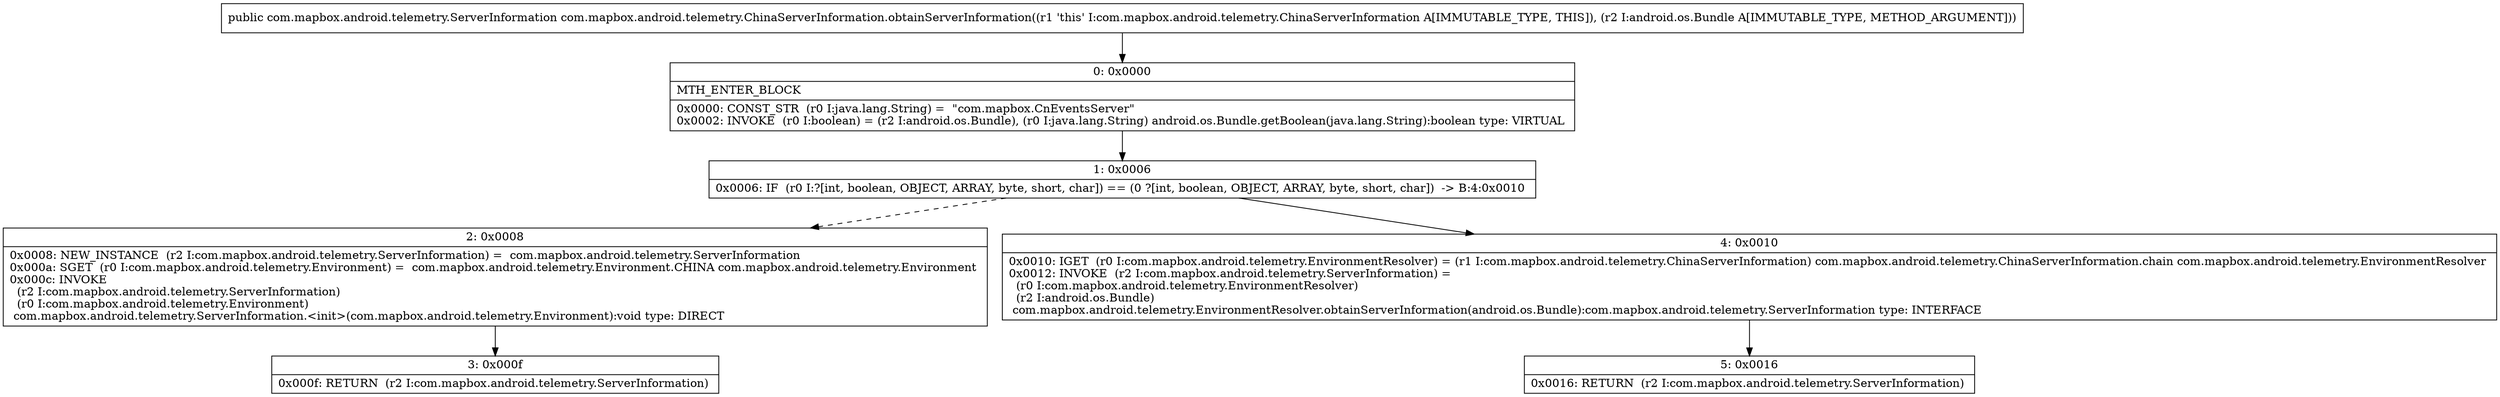 digraph "CFG forcom.mapbox.android.telemetry.ChinaServerInformation.obtainServerInformation(Landroid\/os\/Bundle;)Lcom\/mapbox\/android\/telemetry\/ServerInformation;" {
Node_0 [shape=record,label="{0\:\ 0x0000|MTH_ENTER_BLOCK\l|0x0000: CONST_STR  (r0 I:java.lang.String) =  \"com.mapbox.CnEventsServer\" \l0x0002: INVOKE  (r0 I:boolean) = (r2 I:android.os.Bundle), (r0 I:java.lang.String) android.os.Bundle.getBoolean(java.lang.String):boolean type: VIRTUAL \l}"];
Node_1 [shape=record,label="{1\:\ 0x0006|0x0006: IF  (r0 I:?[int, boolean, OBJECT, ARRAY, byte, short, char]) == (0 ?[int, boolean, OBJECT, ARRAY, byte, short, char])  \-\> B:4:0x0010 \l}"];
Node_2 [shape=record,label="{2\:\ 0x0008|0x0008: NEW_INSTANCE  (r2 I:com.mapbox.android.telemetry.ServerInformation) =  com.mapbox.android.telemetry.ServerInformation \l0x000a: SGET  (r0 I:com.mapbox.android.telemetry.Environment) =  com.mapbox.android.telemetry.Environment.CHINA com.mapbox.android.telemetry.Environment \l0x000c: INVOKE  \l  (r2 I:com.mapbox.android.telemetry.ServerInformation)\l  (r0 I:com.mapbox.android.telemetry.Environment)\l com.mapbox.android.telemetry.ServerInformation.\<init\>(com.mapbox.android.telemetry.Environment):void type: DIRECT \l}"];
Node_3 [shape=record,label="{3\:\ 0x000f|0x000f: RETURN  (r2 I:com.mapbox.android.telemetry.ServerInformation) \l}"];
Node_4 [shape=record,label="{4\:\ 0x0010|0x0010: IGET  (r0 I:com.mapbox.android.telemetry.EnvironmentResolver) = (r1 I:com.mapbox.android.telemetry.ChinaServerInformation) com.mapbox.android.telemetry.ChinaServerInformation.chain com.mapbox.android.telemetry.EnvironmentResolver \l0x0012: INVOKE  (r2 I:com.mapbox.android.telemetry.ServerInformation) = \l  (r0 I:com.mapbox.android.telemetry.EnvironmentResolver)\l  (r2 I:android.os.Bundle)\l com.mapbox.android.telemetry.EnvironmentResolver.obtainServerInformation(android.os.Bundle):com.mapbox.android.telemetry.ServerInformation type: INTERFACE \l}"];
Node_5 [shape=record,label="{5\:\ 0x0016|0x0016: RETURN  (r2 I:com.mapbox.android.telemetry.ServerInformation) \l}"];
MethodNode[shape=record,label="{public com.mapbox.android.telemetry.ServerInformation com.mapbox.android.telemetry.ChinaServerInformation.obtainServerInformation((r1 'this' I:com.mapbox.android.telemetry.ChinaServerInformation A[IMMUTABLE_TYPE, THIS]), (r2 I:android.os.Bundle A[IMMUTABLE_TYPE, METHOD_ARGUMENT])) }"];
MethodNode -> Node_0;
Node_0 -> Node_1;
Node_1 -> Node_2[style=dashed];
Node_1 -> Node_4;
Node_2 -> Node_3;
Node_4 -> Node_5;
}

